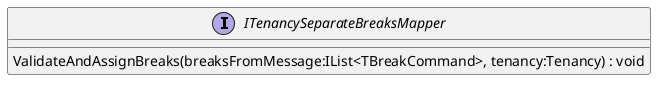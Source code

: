 @startuml
interface ITenancySeparateBreaksMapper {
    ValidateAndAssignBreaks(breaksFromMessage:IList<TBreakCommand>, tenancy:Tenancy) : void
}
@enduml
